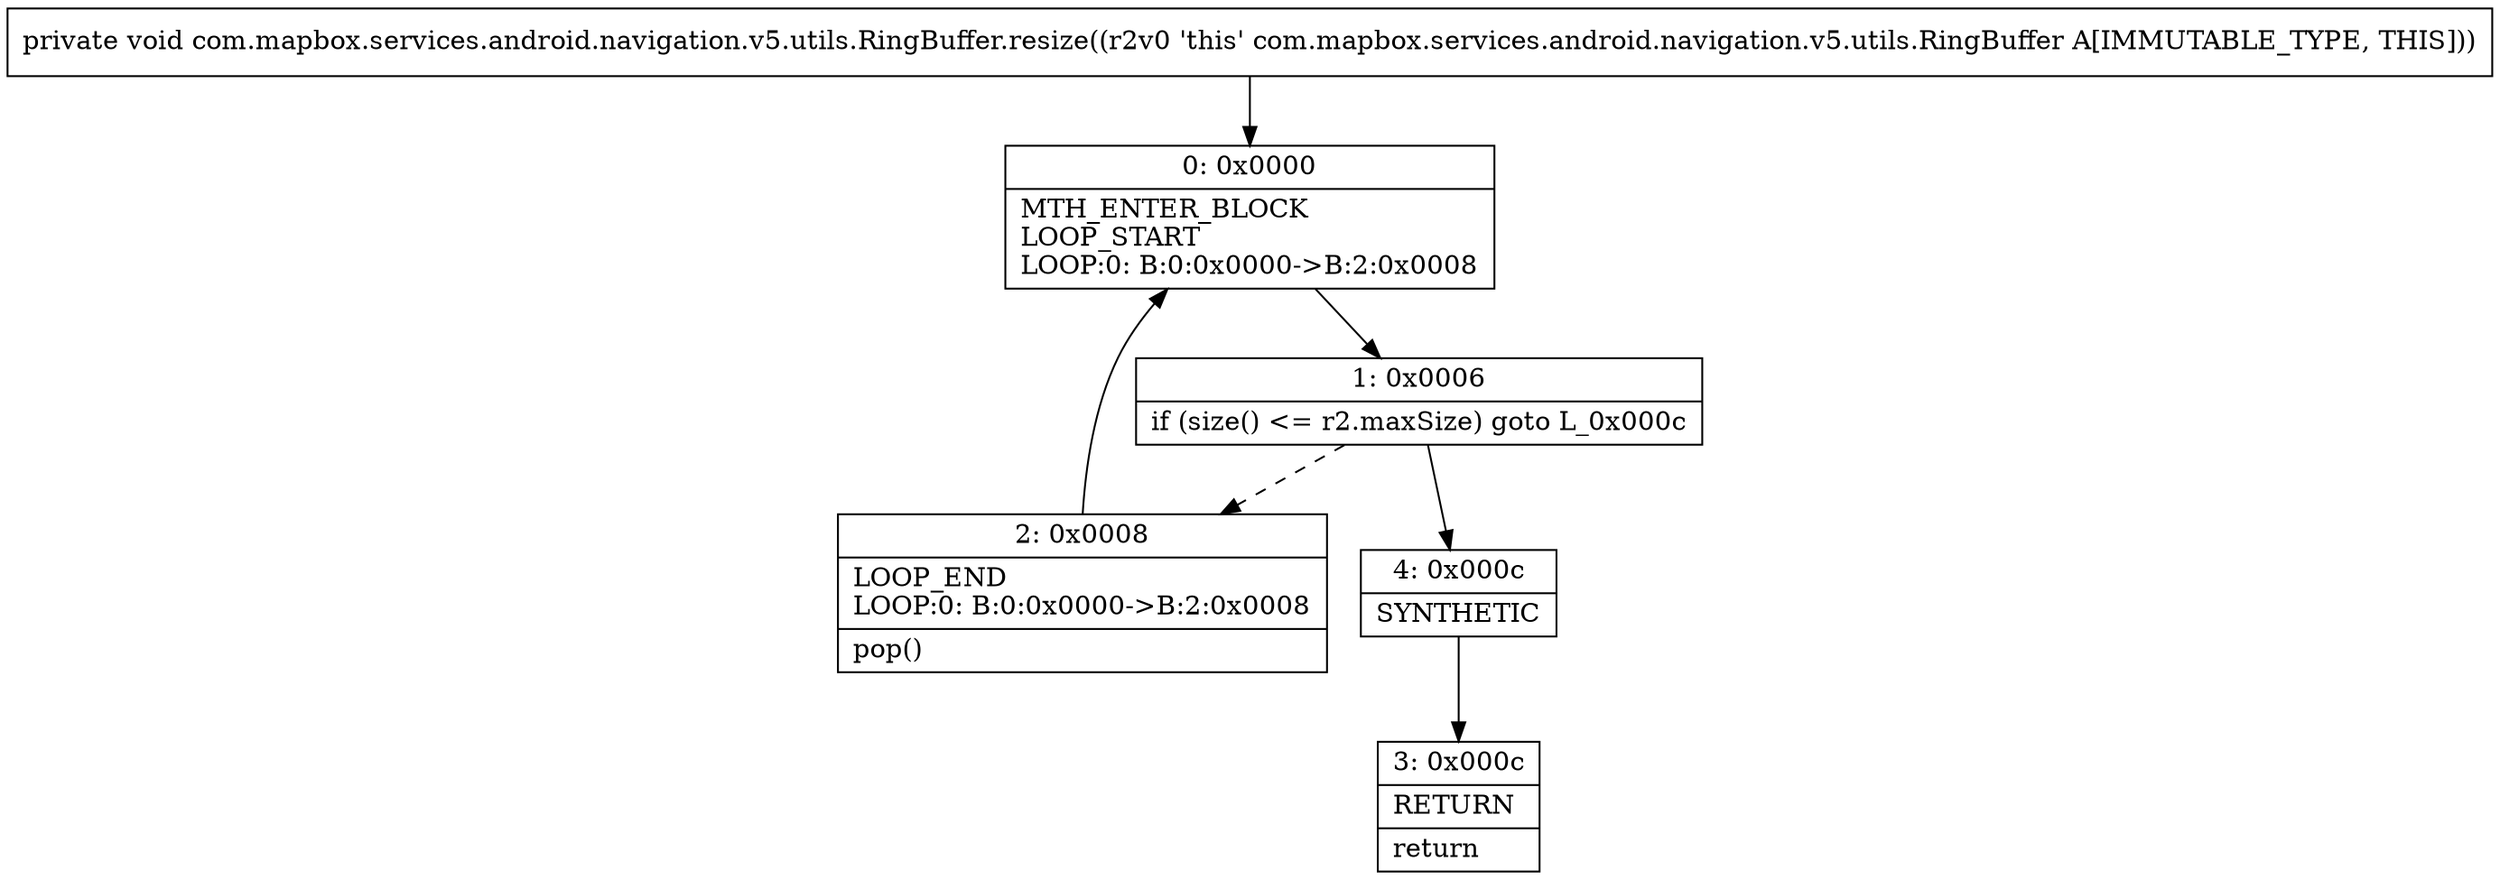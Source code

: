 digraph "CFG forcom.mapbox.services.android.navigation.v5.utils.RingBuffer.resize()V" {
Node_0 [shape=record,label="{0\:\ 0x0000|MTH_ENTER_BLOCK\lLOOP_START\lLOOP:0: B:0:0x0000\-\>B:2:0x0008\l}"];
Node_1 [shape=record,label="{1\:\ 0x0006|if (size() \<= r2.maxSize) goto L_0x000c\l}"];
Node_2 [shape=record,label="{2\:\ 0x0008|LOOP_END\lLOOP:0: B:0:0x0000\-\>B:2:0x0008\l|pop()\l}"];
Node_3 [shape=record,label="{3\:\ 0x000c|RETURN\l|return\l}"];
Node_4 [shape=record,label="{4\:\ 0x000c|SYNTHETIC\l}"];
MethodNode[shape=record,label="{private void com.mapbox.services.android.navigation.v5.utils.RingBuffer.resize((r2v0 'this' com.mapbox.services.android.navigation.v5.utils.RingBuffer A[IMMUTABLE_TYPE, THIS])) }"];
MethodNode -> Node_0;
Node_0 -> Node_1;
Node_1 -> Node_2[style=dashed];
Node_1 -> Node_4;
Node_2 -> Node_0;
Node_4 -> Node_3;
}

